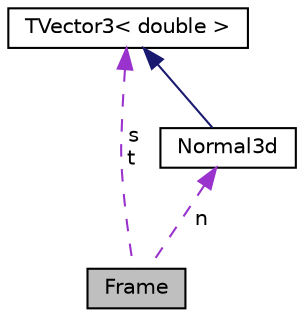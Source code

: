 digraph "Frame"
{
 // LATEX_PDF_SIZE
  edge [fontname="Helvetica",fontsize="10",labelfontname="Helvetica",labelfontsize="10"];
  node [fontname="Helvetica",fontsize="10",shape="box"];
  Node1 [label="Frame",height=0.2,width=0.4,color="black", fillcolor="grey75", style="filled", fontcolor="black",tooltip="Convert the vector between world coordinate and local coordinate"];
  Node2 -> Node1 [dir="back",color="darkorchid3",fontsize="10",style="dashed",label=" s\nt" ];
  Node2 [label="TVector3\< double \>",height=0.2,width=0.4,color="black", fillcolor="white", style="filled",URL="$struct_t_vector3.html",tooltip=" "];
  Node3 -> Node1 [dir="back",color="darkorchid3",fontsize="10",style="dashed",label=" n" ];
  Node3 [label="Normal3d",height=0.2,width=0.4,color="black", fillcolor="white", style="filled",URL="$struct_normal3d.html",tooltip="Normal."];
  Node2 -> Node3 [dir="back",color="midnightblue",fontsize="10",style="solid"];
}
